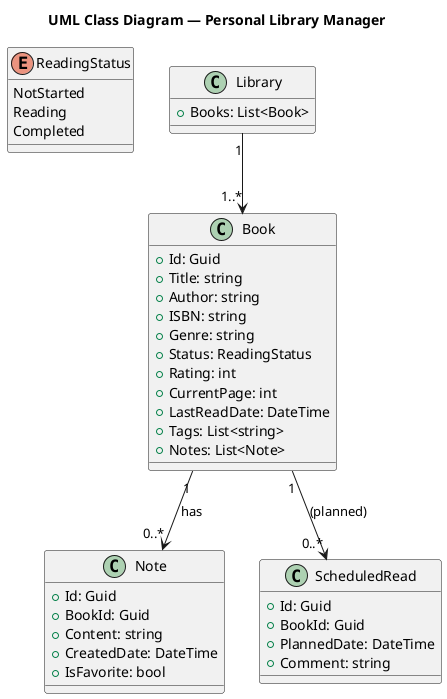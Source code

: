 @startuml
title UML Class Diagram — Personal Library Manager

' ENUM
enum ReadingStatus {
  NotStarted
  Reading
  Completed
}

' NOTE
class Note {
  +Id: Guid
  +BookId: Guid
  +Content: string
  +CreatedDate: DateTime
  +IsFavorite: bool
}

' BOOK
class Book {
  +Id: Guid
  +Title: string
  +Author: string
  +ISBN: string
  +Genre: string
  +Status: ReadingStatus
  +Rating: int
  +CurrentPage: int
  +LastReadDate: DateTime
  +Tags: List<string>
  +Notes: List<Note>
}

' SCHEDULED READ (planned)
class ScheduledRead {
  +Id: Guid
  +BookId: Guid
  +PlannedDate: DateTime
  +Comment: string
}

' LIBRARY (optional root object for JSON)
class Library {
  +Books: List<Book>
}

' RELATIONSHIPS
Book "1" --> "0..*" Note : has
Book "1" --> "0..*" ScheduledRead : (planned)
Library "1" --> "1..*" Book

@enduml

